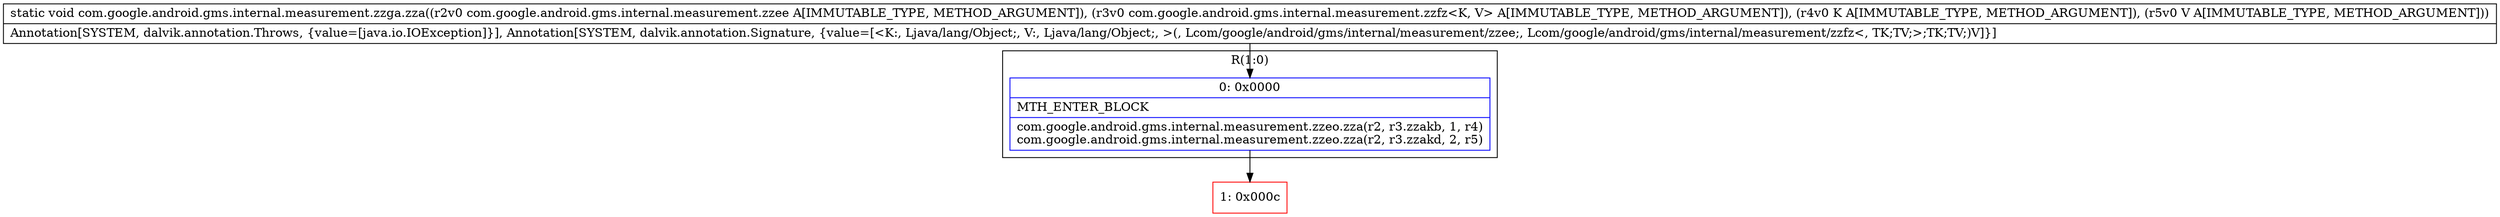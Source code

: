 digraph "CFG forcom.google.android.gms.internal.measurement.zzga.zza(Lcom\/google\/android\/gms\/internal\/measurement\/zzee;Lcom\/google\/android\/gms\/internal\/measurement\/zzfz;Ljava\/lang\/Object;Ljava\/lang\/Object;)V" {
subgraph cluster_Region_646365481 {
label = "R(1:0)";
node [shape=record,color=blue];
Node_0 [shape=record,label="{0\:\ 0x0000|MTH_ENTER_BLOCK\l|com.google.android.gms.internal.measurement.zzeo.zza(r2, r3.zzakb, 1, r4)\lcom.google.android.gms.internal.measurement.zzeo.zza(r2, r3.zzakd, 2, r5)\l}"];
}
Node_1 [shape=record,color=red,label="{1\:\ 0x000c}"];
MethodNode[shape=record,label="{static void com.google.android.gms.internal.measurement.zzga.zza((r2v0 com.google.android.gms.internal.measurement.zzee A[IMMUTABLE_TYPE, METHOD_ARGUMENT]), (r3v0 com.google.android.gms.internal.measurement.zzfz\<K, V\> A[IMMUTABLE_TYPE, METHOD_ARGUMENT]), (r4v0 K A[IMMUTABLE_TYPE, METHOD_ARGUMENT]), (r5v0 V A[IMMUTABLE_TYPE, METHOD_ARGUMENT]))  | Annotation[SYSTEM, dalvik.annotation.Throws, \{value=[java.io.IOException]\}], Annotation[SYSTEM, dalvik.annotation.Signature, \{value=[\<K:, Ljava\/lang\/Object;, V:, Ljava\/lang\/Object;, \>(, Lcom\/google\/android\/gms\/internal\/measurement\/zzee;, Lcom\/google\/android\/gms\/internal\/measurement\/zzfz\<, TK;TV;\>;TK;TV;)V]\}]\l}"];
MethodNode -> Node_0;
Node_0 -> Node_1;
}

